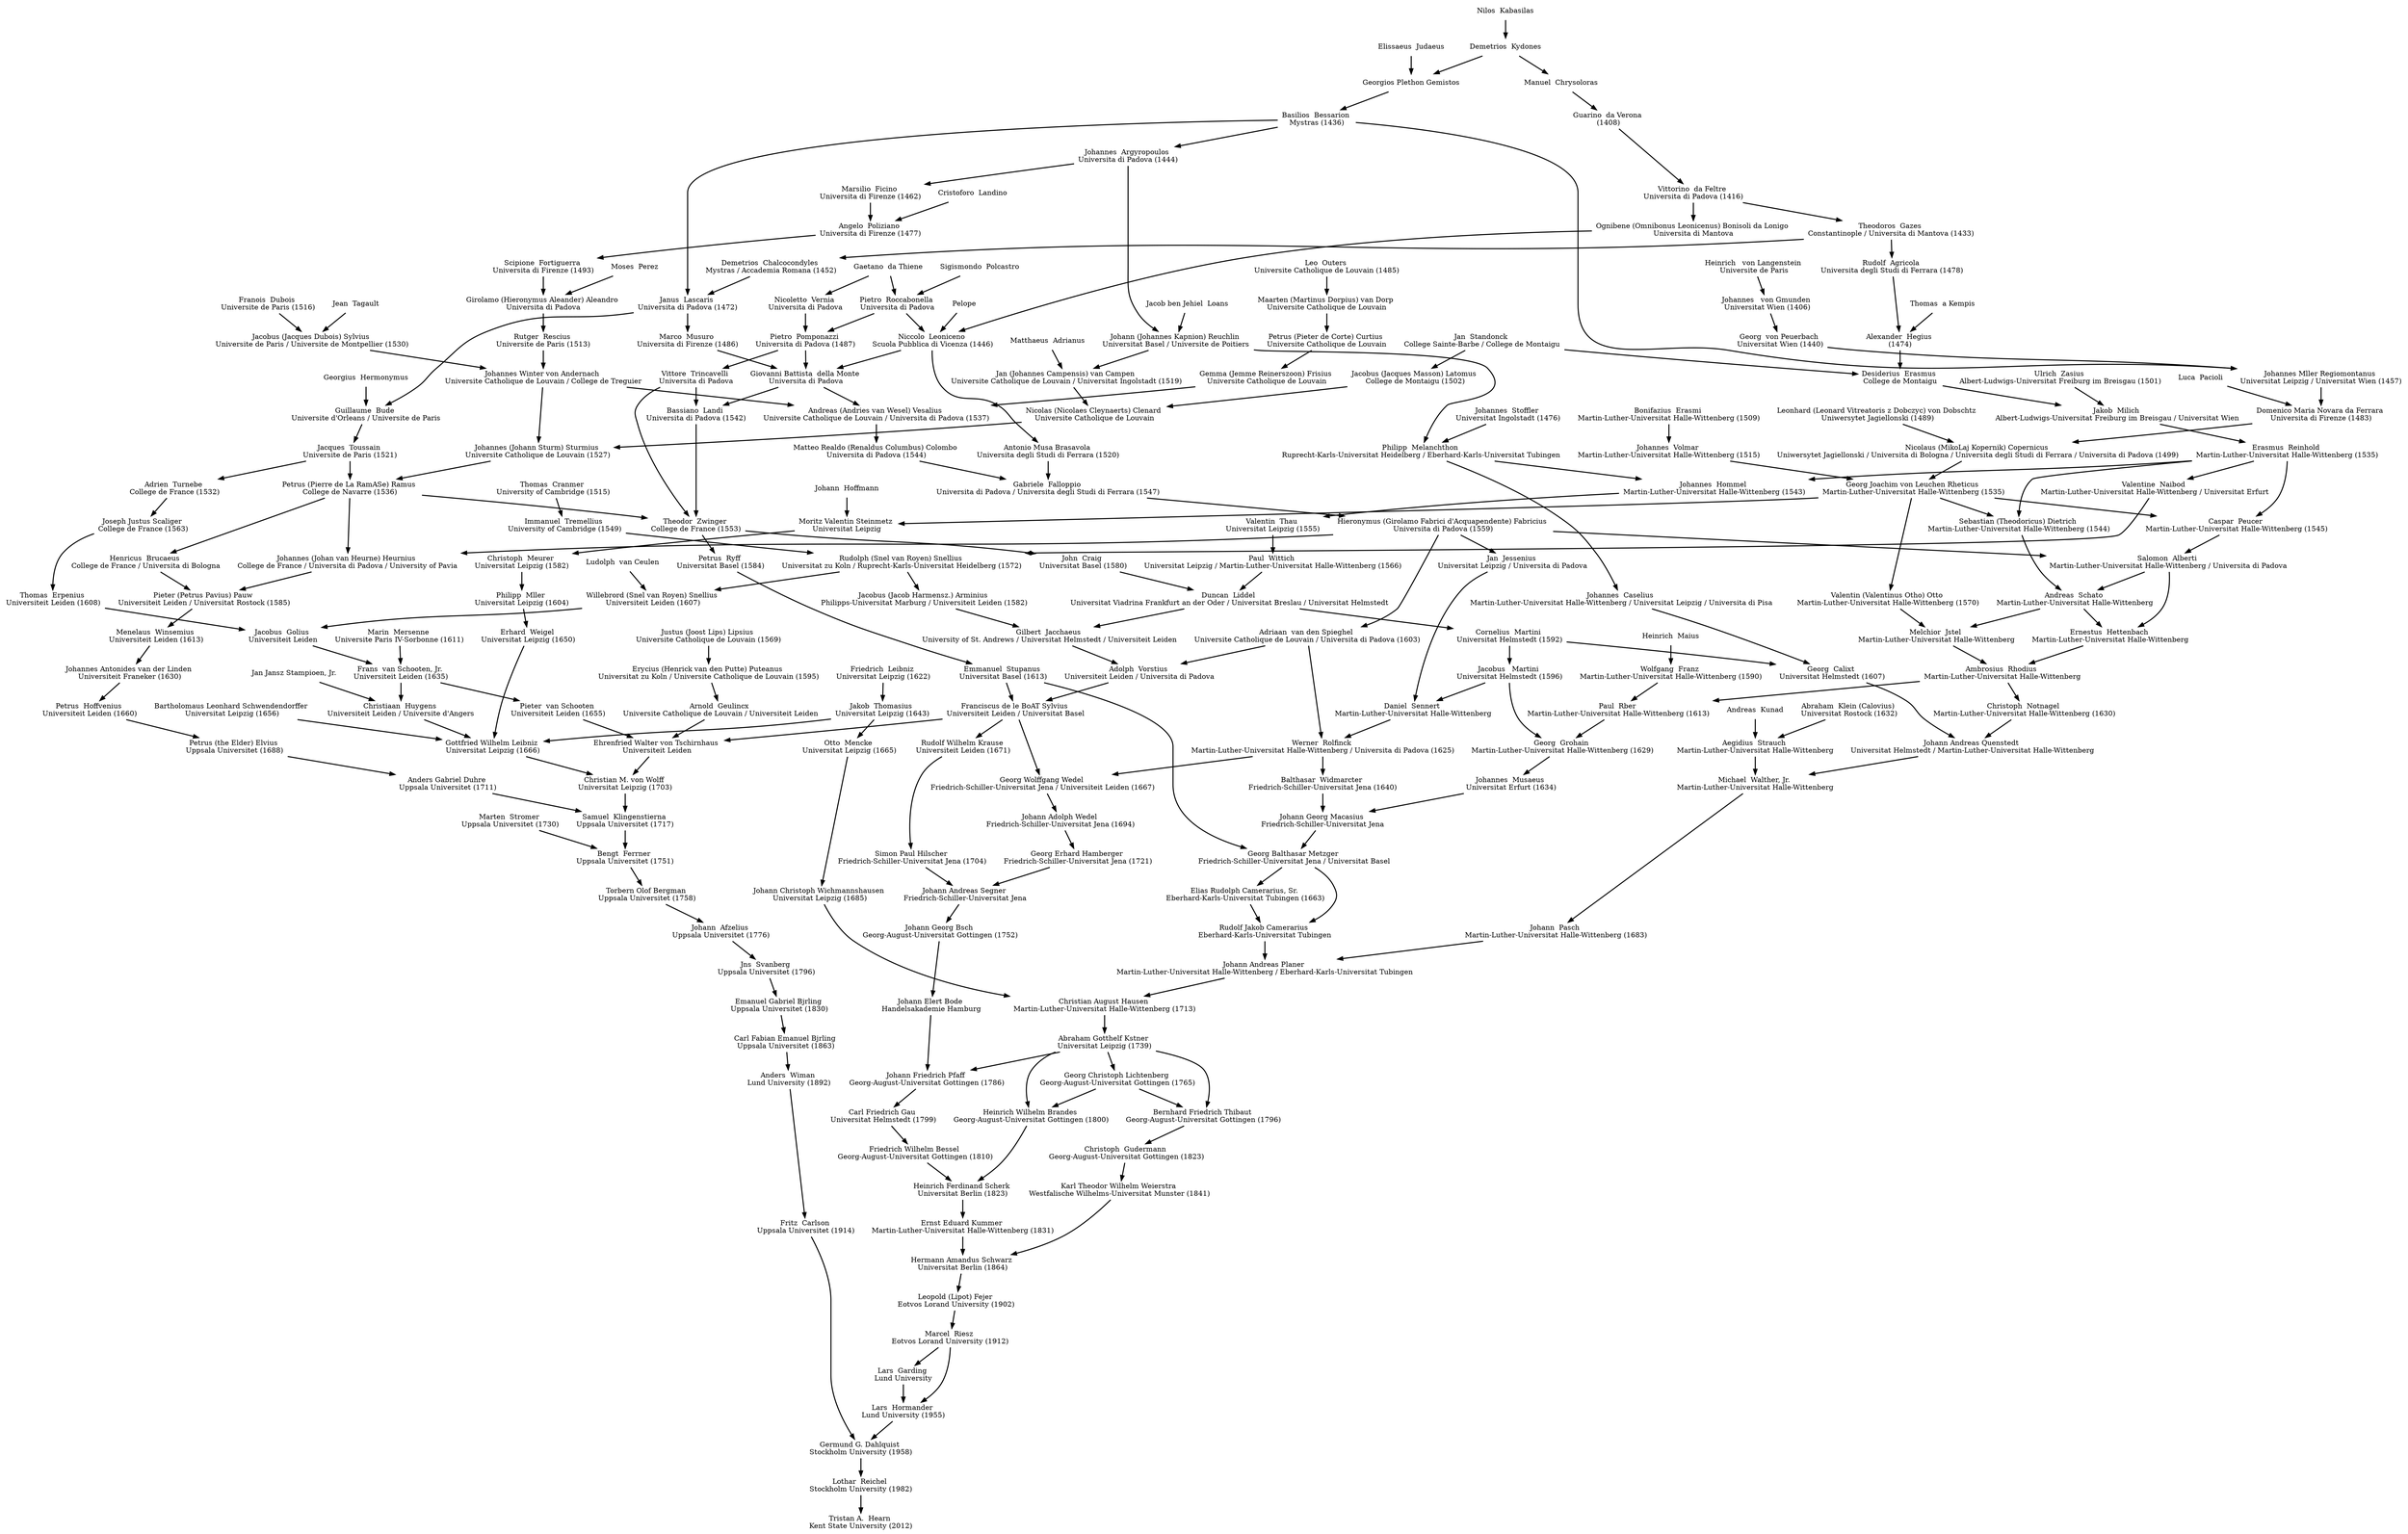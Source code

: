 digraph genealogy {
    graph [charset="utf-8"];
    node [shape=plaintext];
    edge [style=bold];

    162833 [label="Tristan A.  Hearn \nKent State University (2012)"];
    6871 [label="Lothar  Reichel \nStockholm University (1982)"];
    20637 [label="Germund G. Dahlquist \nStockholm University (1958)"];
    20645 [label="Fritz  Carlson \nUppsala Universitet (1914)"];
    17485 [label="Lars  Hormander \nLund University (1955)"];
    19965 [label="Anders  Wiman \nLund University (1892)"];
    44839 [label="Lars  Garding \nLund University"];
    7489 [label="Marcel  Riesz \nEotvos Lorand University (1912)"];
    20367 [label="Carl Fabian Emanuel Bjrling \nUppsala Universitet (1863)"];
    7488 [label="Leopold (Lipot) Fejer \nEotvos Lorand University (1902)"];
    20542 [label="Emanuel Gabriel Bjrling \nUppsala Universitet (1830)"];
    7487 [label="Hermann Amandus Schwarz \nUniversitat Berlin (1864)"];
    20543 [label="Jns  Svanberg \nUppsala Universitet (1796)"];
    18331 [label="Ernst Eduard Kummer \nMartin-Luther-Universitat Halle-Wittenberg (1831)"];
    7486 [label="Karl Theodor Wilhelm Weierstra \nWestfalische Wilhelms-Universitat Munster (1841)"];
    145113 [label="Johann  Afzelius \nUppsala Universitet (1776)"];
    25484 [label="Heinrich Ferdinand Scherk \nUniversitat Berlin (1823)"];
    29458 [label="Christoph  Gudermann \nGeorg-August-Universitat Gottingen (1823)"];
    145115 [label="Torbern Olof Bergman \nUppsala Universitet (1758)"];
    18603 [label="Friedrich Wilhelm Bessel \nGeorg-August-Universitat Gottingen (1810)"];
    65162 [label="Heinrich Wilhelm Brandes \nGeorg-August-Universitat Gottingen (1800)"];
    57667 [label="Bernhard Friedrich Thibaut \nGeorg-August-Universitat Gottingen (1796)"];
    145116 [label="Bengt  Ferrner \nUppsala Universitet (1751)"];
    18231 [label="Carl Friedrich Gau \nUniversitat Helmstedt (1799)"];
    66476 [label="Abraham Gotthelf Kstner \nUniversitat Leipzig (1739)"];
    65161 [label="Georg Christoph Lichtenberg \nGeorg-August-Universitat Gottingen (1765)"];
    145118 [label="Samuel  Klingenstierna \nUppsala Universitet (1717)"];
    145119 [label="Marten  Stromer \nUppsala Universitet (1730)"];
    18230 [label="Johann Friedrich Pfaff \nGeorg-August-Universitat Gottingen (1786)"];
    57670 [label="Christian August Hausen \nMartin-Luther-Universitat Halle-Wittenberg (1713)"];
    145120 [label="Anders Gabriel Duhre \nUppsala Universitet (1711)"];
    47793 [label="Christian M. von Wolff \nUniversitat Leipzig (1703)"];
    127710 [label="Johann Elert Bode \nHandelsakademie Hamburg"];
    128986 [label="Johann Andreas Planer \nMartin-Luther-Universitat Halle-Wittenberg / Eberhard-Karls-Universitat Tubingen"];
    72669 [label="Johann Christoph Wichmannshausen \nUniversitat Leipzig (1685)"];
    145121 [label="Petrus (the Elder) Elvius \nUppsala Universitet (1688)"];
    60985 [label="Gottfried Wilhelm Leibniz \nUniversitat Leipzig (1666)"];
    113719 [label="Ehrenfried Walter von Tschirnhaus \nUniversiteit Leiden"];
    127668 [label="Johann Georg Bsch \nGeorg-August-Universitat Gottingen (1752)"];
    128938 [label="Rudolf Jakob Camerarius \nEberhard-Karls-Universitat Tubingen"];
    128046 [label="Johann  Pasch \nMartin-Luther-Universitat Halle-Wittenberg (1683)"];
    21235 [label="Otto  Mencke \nUniversitat Leipzig (1665)"];
    145122 [label="Petrus  Hoffvenius \nUniversiteit Leiden (1660)"];
    125561 [label="Christiaan  Huygens \nUniversiteit Leiden / Universite d'Angers"];
    143859 [label="Bartholomaus Leonhard Schwendendorffer \nUniversitat Leipzig (1656)"];
    137705 [label="Jakob  Thomasius \nUniversitat Leipzig (1643)"];
    60984 [label="Erhard  Weigel \nUniversitat Leipzig (1650)"];
    119293 [label="Arnold  Geulincx \nUniversite Catholique de Louvain / Universiteit Leiden"];
    132725 [label="Pieter  van Schooten \nUniversiteit Leiden (1655)"];
    101860 [label="Franciscus de le BoAT Sylvius \nUniversiteit Leiden / Universitat Basel"];
    60782 [label="Johann Andreas Segner \nFriedrich-Schiller-Universitat Jena"];
    123974 [label="Georg Balthasar Metzger \nFriedrich-Schiller-Universitat Jena / Universitat Basel"];
    76481 [label="Elias Rudolph Camerarius, Sr. \nEberhard-Karls-Universitat Tubingen (1663)"];
    127962 [label="Michael  Walther, Jr. \nMartin-Luther-Universitat Halle-Wittenberg"];
    145123 [label="Johannes Antonides van der Linden \nUniversiteit Franeker (1630)"];
    125416 [label="Jan Jansz Stampioen, Jr."];
    125450 [label="Frans  van Schooten, Jr. \nUniversiteit Leiden (1635)"];
    143630 [label="Friedrich  Leibniz \nUniversitat Leipzig (1622)"];
    144221 [label="Philipp  Mller \nUniversitat Leipzig (1604)"];
    119272 [label="Erycius (Henrick van den Putte) Puteanus \nUniversitat zu Koln / Universite Catholique de Louvain (1595)"];
    125125 [label="Emmanuel  Stupanus \nUniversitat Basel (1613)"];
    125023 [label="Adolph  Vorstius \nUniversiteit Leiden / Universita di Padova"];
    125886 [label="Georg Erhard Hamberger \nFriedrich-Schiller-Universitat Jena (1721)"];
    125971 [label="Simon Paul Hilscher \nFriedrich-Schiller-Universitat Jena (1704)"];
    128743 [label="Johann Georg Macasius \nFriedrich-Schiller-Universitat Jena"];
    127956 [label="Johann Andreas Quenstedt \nUniversitat Helmstedt / Martin-Luther-Universitat Halle-Wittenberg"];
    127923 [label="Aegidius  Strauch \nMartin-Luther-Universitat Halle-Wittenberg"];
    127165 [label="Menelaus  Winsemius \nUniversiteit Leiden (1613)"];
    125408 [label="Jacobus  Golius \nUniversiteit Leiden"];
    125434 [label="Marin  Mersenne \nUniversite Paris IV-Sorbonne (1611)"];
    144220 [label="Christoph  Meurer \nUniversitat Leipzig (1582)"];
    119254 [label="Justus (Joost Lips) Lipsius \nUniversite Catholique de Louvain (1569)"];
    130248 [label="Petrus  Ryff \nUniversitat Basel (1584)"];
    114992 [label="Gilbert  Jacchaeus \nUniversity of St. Andrews / Universitat Helmstedt / Universiteit Leiden"];
    125006 [label="Adriaan  van den Spieghel \nUniversite Catholique de Louvain / Universita di Padova (1603)"];
    125846 [label="Johann Adolph Wedel \nFriedrich-Schiller-Universitat Jena (1694)"];
    124000 [label="Rudolf Wilhelm Krause \nUniversiteit Leiden (1671)"];
    128931 [label="Johannes  Musaeus \nUniversitat Erfurt (1634)"];
    128411 [label="Balthasar  Widmarcter \nFriedrich-Schiller-Universitat Jena (1640)"];
    128097 [label="Georg  Calixt \nUniversitat Helmstedt (1607)"];
    127724 [label="Christoph  Notnagel \nMartin-Luther-Universitat Halle-Wittenberg (1630)"];
    74384 [label="Abraham  Klein (Calovius) \nUniversitat Rostock (1632)"];
    127911 [label="Andreas  Kunad"];
    125390 [label="Pieter (Petrus Pavius) Pauw \nUniversiteit Leiden / Universitat Rostock (1585)"];
    125378 [label="Thomas  Erpenius \nUniversiteit Leiden (1608)"];
    125302 [label="Willebrord (Snel van Royen) Snellius \nUniversiteit Leiden (1607)"];
    127790 [label="Moritz Valentin Steinmetz \nUniversitat Leipzig"];
    125148 [label="Theodor  Zwinger \nCollege de France (1553)"];
    126489 [label="Jacobus (Jacob Harmensz.) Arminius \nPhilipps-Universitat Marburg / Universiteit Leiden (1582)"];
    128122 [label="Duncan  Liddel \nUniversitat Viadrina Frankfurt an der Oder / Universitat Breslau / Universitat Helmstedt"];
    125109 [label="Hieronymus (Girolamo Fabrici d'Acquapendente) Fabricius \nUniversita di Padova (1559)"];
    125488 [label="Georg Wolffgang Wedel \nFriedrich-Schiller-Universitat Jena / Universiteit Leiden (1667)"];
    128991 [label="Georg  Grohain \nMartin-Luther-Universitat Halle-Wittenberg (1629)"];
    125154 [label="Werner  Rolfinck \nMartin-Luther-Universitat Halle-Wittenberg / Universita di Padova (1625)"];
    128104 [label="Johannes  Caselius \nMartin-Luther-Universitat Halle-Wittenberg / Universitat Leipzig / Universita di Pisa"];
    128105 [label="Cornelius  Martini \nUniversitat Helmstedt (1592)"];
    127606 [label="Ambrosius  Rhodius \nMartin-Luther-Universitat Halle-Wittenberg"];
    125373 [label="Henricus  Brucaeus \nCollege de France / Universita di Bologna"];
    125124 [label="Johannes (Johan van Heurne) Heurnius \nCollege de France / Universita di Padova / University of Pavia"];
    131577 [label="Joseph Justus Scaliger \nCollege de France (1563)"];
    125232 [label="Ludolph  van Ceulen"];
    125181 [label="Rudolph (Snel van Royen) Snellius \nUniversitat zu Koln / Ruprecht-Karls-Universitat Heidelberg (1572)"];
    127737 [label="Johann  Hoffmann"];
    126827 [label="Georg Joachim von Leuchen Rheticus \nMartin-Luther-Universitat Halle-Wittenberg (1535)"];
    152906 [label="Bassiano  Landi \nUniversita di Padova (1542)"];
    125047 [label="Petrus (Pierre de La RamASe) Ramus \nCollege de Navarre (1536)"];
    152905 [label="Vittore  Trincavelli \nUniversita di Padova"];
    128305 [label="John  Craig \nUniversitat Basel (1580)"];
    128348 [label="Paul  Wittich \nUniversitat Leipzig / Martin-Luther-Universitat Halle-Wittenberg (1566)"];
    125142 [label="Gabriele  Falloppio \nUniversita di Padova / Universita degli Studi di Ferrara (1547)"];
    127848 [label="Jacobus   Martini \nUniversitat Helmstedt (1596)"];
    129009 [label="Paul  Rber \nMartin-Luther-Universitat Halle-Wittenberg (1613)"];
    126111 [label="Daniel  Sennert \nMartin-Luther-Universitat Halle-Wittenberg"];
    126956 [label="Philipp  Melanchthon \nRuprecht-Karls-Universitat Heidelberg / Eberhard-Karls-Universitat Tubingen"];
    127461 [label="Ernestus  Hettenbach \nMartin-Luther-Universitat Halle-Wittenberg"];
    127459 [label="Melchior  Jstel \nMartin-Luther-Universitat Halle-Wittenberg"];
    131606 [label="Adrien  Turnebe \nCollege de France (1532)"];
    125160 [label="Valentine  Naibod \nMartin-Luther-Universitat Halle-Wittenberg / Universitat Erfurt"];
    125159 [label="Immanuel  Tremellius \nUniversity of Cambridge (1549)"];
    126177 [label="Nicolaus (MikoLaj Kopernik) Copernicus \nUniwersytet Jagiellonski / Universita di Bologna / Universita degli Studi di Ferrara / Universita di Padova (1499)"];
    126730 [label="Johannes  Volmar \nMartin-Luther-Universitat Halle-Wittenberg (1515)"];
    152904 [label="Giovanni Battista  della Monte \nUniversita di Padova"];
    125665 [label="Johannes (Johann Sturm) Sturmius \nUniversite Catholique de Louvain (1527)"];
    131546 [label="Jacques  Toussain \nUniversite de Paris (1521)"];
    152903 [label="Pietro  Pomponazzi \nUniversita di Padova (1487)"];
    127092 [label="Valentin  Thau \nUniversitat Leipzig (1555)"];
    127245 [label="Antonio Musa Brasavola \nUniversita degli Studi di Ferrara (1520)"];
    125303 [label="Matteo Realdo (Renaldus Columbus) Colombo \nUniversita di Padova (1544)"];
    143642 [label="Wolfgang  Franz \nMartin-Luther-Universitat Halle-Wittenberg (1590)"];
    127278 [label="Jan  Jessenius \nUniversitat Leipzig / Universita di Padova"];
    125760 [label="Johann (Johannes Kapnion) Reuchlin \nUniversitat Basel / Universite de Poitiers"];
    127107 [label="Johannes  Stoffler \nUniversitat Ingolstadt (1476)"];
    127252 [label="Salomon  Alberti \nMartin-Luther-Universitat Halle-Wittenberg / Universita di Padova"];
    127275 [label="Andreas  Schato \nMartin-Luther-Universitat Halle-Wittenberg"];
    127061 [label="Valentin (Valentinus Otho) Otto \nMartin-Luther-Universitat Halle-Wittenberg (1570)"];
    126736 [label="Erasmus  Reinhold \nMartin-Luther-Universitat Halle-Wittenberg (1535)"];
    141571 [label="Thomas  Cranmer \nUniversity of Cambridge (1515)"];
    126113 [label="Leonhard (Leonard Vitreatoris z Dobczyc) von Dobschtz \nUniwersytet Jagiellonski (1489)"];
    126112 [label="Domenico Maria Novara da Ferrara \nUniversita di Firenze (1483)"];
    126724 [label="Bonifazius  Erasmi \nMartin-Luther-Universitat Halle-Wittenberg (1509)"];
    127166 [label="Niccolo  Leoniceno \nScuola Pubblica di Vicenza (1446)"];
    152901 [label="Marco  Musuro \nUniversita di Firenze (1486)"];
    119159 [label="Johannes Winter von Andernach \nUniversite Catholique de Louvain / College de Treguier"];
    125658 [label="Nicolas (Nicolaes Cleynaerts) Clenard \nUniversite Catholique de Louvain"];
    131517 [label="Guillaume  Bude \nUniversite d'Orleans / Universite de Paris"];
    136726 [label="Pietro  Roccabonella \nUniversita di Padova"];
    152902 [label="Nicoletto  Vernia \nUniversita di Padova"];
    127011 [label="Johannes  Hommel \nMartin-Luther-Universitat Halle-Wittenberg (1543)"];
    119178 [label="Andreas (Andries van Wesel) Vesalius \nUniversite Catholique de Louvain / Universita di Padova (1537)"];
    152669 [label="Heinrich  Maius"];
    131444 [label="Johannes  Argyropoulos \nUniversita di Padova (1444)"];
    125755 [label="Jacob ben Jehiel  Loans"];
    126875 [label="Caspar  Peucer \nMartin-Luther-Universitat Halle-Wittenberg (1545)"];
    126957 [label="Sebastian (Theodoricus) Dietrich \nMartin-Luther-Universitat Halle-Wittenberg (1544)"];
    126667 [label="Jakob  Milich \nAlbert-Ludwigs-Universitat Freiburg im Breisgau / Universitat Wien"];
    126888 [label="Luca  Pacioli"];
    126109 [label="Johannes Mller Regiomontanus \nUniversitat Leipzig / Universitat Wien (1457)"];
    149192 [label="Ognibene (Omnibonus Leonicenus) Bonisoli da Lonigo \nUniversita di Mantova"];
    127144 [label="Pelope"];
    131541 [label="Janus  Lascaris \nUniversita di Padova (1472)"];
    126571 [label="Rutger  Rescius \nUniversite de Paris (1513)"];
    125422 [label="Jacobus (Jacques Dubois) Sylvius \nUniversite de Paris / Universite de Montpellier (1530)"];
    125682 [label="Jan (Johannes Campensis) van Campen \nUniversite Catholique de Louvain / Universitat Ingolstadt (1519)"];
    125681 [label="Jacobus (Jacques Masson) Latomus \nCollege de Montaigu (1502)"];
    131443 [label="Georgius  Hermonymus"];
    164338 [label="Sigismondo  Polcastro"];
    148882 [label="Gaetano  da Thiene"];
    119097 [label="Gemma (Jemme Reinerszoon) Frisius \nUniversite Catholique de Louvain"];
    131561 [label="Basilios  Bessarion \nMystras (1436)"];
    125938 [label="Desiderius  Erasmus \nCollege de Montaigu"];
    126659 [label="Ulrich  Zasius \nAlbert-Ludwigs-Universitat Freiburg im Breisgau (1501)"];
    126087 [label="Georg  von Peuerbach \nUniversitat Wien (1440)"];
    134873 [label="Vittorino  da Feltre \nUniversita di Padova (1416)"];
    131576 [label="Demetrios  Chalcocondyles \nMystras / Accademia Romana (1452)"];
    127181 [label="Girolamo (Hieronymus Aleander) Aleandro \nUniversita di Padova"];
    128987 [label="Franois  Dubois \nUniversite de Paris (1516)"];
    128921 [label="Jean  Tagault"];
    125794 [label="Matthaeus  Adrianus"];
    125888 [label="Jan  Standonck \nCollege Sainte-Barbe / College de Montaigu"];
    125892 [label="Petrus (Pieter de Corte) Curtius \nUniversite Catholique de Louvain"];
    131575 [label="Georgios Plethon Gemistos"];
    125898 [label="Alexander  Hegius \n(1474)"];
    126887 [label="Johannes   von Gmunden \nUniversitat Wien (1406)"];
    134931 [label="Guarino  da Verona \n(1408)"];
    131584 [label="Theodoros  Gazes \nConstantinople / Universita di Mantova (1433)"];
    131447 [label="Scipione  Fortiguerra \nUniversita di Firenze (1493)"];
    131446 [label="Moses  Perez"];
    125894 [label="Maarten (Martinus Dorpius) van Dorp \nUniversite Catholique de Louvain"];
    134781 [label="Elissaeus  Judaeus"];
    134780 [label="Demetrios  Kydones"];
    128012 [label="Rudolf  Agricola \nUniversita degli Studi di Ferrara (1478)"];
    140181 [label="Thomas  a Kempis"];
    127264 [label="Heinrich   von Langenstein \nUniversite de Paris"];
    135185 [label="Manuel  Chrysoloras"];
    131535 [label="Angelo  Poliziano \nUniversita di Firenze (1477)"];
    125897 [label="Leo  Outers \nUniversite Catholique de Louvain (1485)"];
    146365 [label="Nilos  Kabasilas"];
    131539 [label="Marsilio  Ficino \nUniversita di Firenze (1462)"];
    131540 [label="Cristoforo  Landino"];

    6871 -> 162833;
    20637 -> 6871;
    20645 -> 20637;
    17485 -> 20637;
    19965 -> 20645;
    44839 -> 17485;
    7489 -> 17485;
    20367 -> 19965;
    7489 -> 44839;
    7488 -> 7489;
    20542 -> 20367;
    7487 -> 7488;
    20543 -> 20542;
    18331 -> 7487;
    7486 -> 7487;
    145113 -> 20543;
    25484 -> 18331;
    29458 -> 7486;
    145115 -> 145113;
    18603 -> 25484;
    65162 -> 25484;
    57667 -> 29458;
    145116 -> 145115;
    18231 -> 18603;
    66476 -> 65162;
    65161 -> 65162;
    66476 -> 57667;
    65161 -> 57667;
    145118 -> 145116;
    145119 -> 145116;
    18230 -> 18231;
    57670 -> 66476;
    66476 -> 65161;
    145120 -> 145118;
    47793 -> 145118;
    127710 -> 18230;
    66476 -> 18230;
    128986 -> 57670;
    72669 -> 57670;
    145121 -> 145120;
    60985 -> 47793;
    113719 -> 47793;
    127668 -> 127710;
    128938 -> 128986;
    128046 -> 128986;
    21235 -> 72669;
    145122 -> 145121;
    125561 -> 60985;
    143859 -> 60985;
    137705 -> 60985;
    60984 -> 60985;
    119293 -> 113719;
    132725 -> 113719;
    101860 -> 113719;
    60782 -> 127668;
    123974 -> 128938;
    76481 -> 128938;
    127962 -> 128046;
    137705 -> 21235;
    145123 -> 145122;
    125416 -> 125561;
    125450 -> 125561;
    143630 -> 137705;
    144221 -> 60984;
    119272 -> 119293;
    125450 -> 132725;
    125125 -> 101860;
    125023 -> 101860;
    125886 -> 60782;
    125971 -> 60782;
    128743 -> 123974;
    125125 -> 123974;
    123974 -> 76481;
    127956 -> 127962;
    127923 -> 127962;
    127165 -> 145123;
    125408 -> 125450;
    125434 -> 125450;
    144220 -> 144221;
    119254 -> 119272;
    130248 -> 125125;
    114992 -> 125023;
    125006 -> 125023;
    125846 -> 125886;
    124000 -> 125971;
    128931 -> 128743;
    128411 -> 128743;
    128097 -> 127956;
    127724 -> 127956;
    74384 -> 127923;
    127911 -> 127923;
    125390 -> 127165;
    125378 -> 125408;
    125302 -> 125408;
    127790 -> 144220;
    125148 -> 130248;
    126489 -> 114992;
    128122 -> 114992;
    125109 -> 125006;
    125488 -> 125846;
    101860 -> 124000;
    128991 -> 128931;
    125154 -> 128411;
    128104 -> 128097;
    128105 -> 128097;
    127606 -> 127724;
    125373 -> 125390;
    125124 -> 125390;
    131577 -> 125378;
    125232 -> 125302;
    125181 -> 125302;
    127737 -> 127790;
    126827 -> 127790;
    152906 -> 125148;
    125047 -> 125148;
    152905 -> 125148;
    125181 -> 126489;
    128305 -> 128122;
    128348 -> 128122;
    125142 -> 125109;
    125154 -> 125488;
    101860 -> 125488;
    127848 -> 128991;
    129009 -> 128991;
    126111 -> 125154;
    125006 -> 125154;
    126956 -> 128104;
    128122 -> 128105;
    127461 -> 127606;
    127459 -> 127606;
    125047 -> 125373;
    125109 -> 125124;
    125047 -> 125124;
    131606 -> 131577;
    125160 -> 125181;
    125159 -> 125181;
    126177 -> 126827;
    126730 -> 126827;
    152904 -> 152906;
    152905 -> 152906;
    125665 -> 125047;
    131546 -> 125047;
    152903 -> 152905;
    125148 -> 128305;
    127092 -> 128348;
    127245 -> 125142;
    125303 -> 125142;
    128105 -> 127848;
    143642 -> 129009;
    127606 -> 129009;
    127278 -> 126111;
    127848 -> 126111;
    125760 -> 126956;
    127107 -> 126956;
    127252 -> 127461;
    127275 -> 127461;
    127061 -> 127459;
    127275 -> 127459;
    131546 -> 131606;
    126736 -> 125160;
    141571 -> 125159;
    126113 -> 126177;
    126112 -> 126177;
    126724 -> 126730;
    127166 -> 152904;
    152901 -> 152904;
    152903 -> 152904;
    119159 -> 125665;
    125658 -> 125665;
    131517 -> 131546;
    136726 -> 152903;
    152902 -> 152903;
    127011 -> 127092;
    127166 -> 127245;
    119178 -> 125303;
    152669 -> 143642;
    125109 -> 127278;
    131444 -> 125760;
    125755 -> 125760;
    125109 -> 127252;
    126875 -> 127252;
    127252 -> 127275;
    126957 -> 127275;
    126827 -> 127061;
    126667 -> 126736;
    126888 -> 126112;
    126109 -> 126112;
    149192 -> 127166;
    127144 -> 127166;
    136726 -> 127166;
    131541 -> 152901;
    126571 -> 119159;
    125422 -> 119159;
    125682 -> 125658;
    125681 -> 125658;
    131443 -> 131517;
    131541 -> 131517;
    164338 -> 136726;
    148882 -> 136726;
    148882 -> 152902;
    126956 -> 127011;
    126736 -> 127011;
    119159 -> 119178;
    119097 -> 119178;
    152904 -> 119178;
    131561 -> 131444;
    126736 -> 126875;
    126827 -> 126875;
    126736 -> 126957;
    126827 -> 126957;
    125938 -> 126667;
    126659 -> 126667;
    131561 -> 126109;
    126087 -> 126109;
    134873 -> 149192;
    131561 -> 131541;
    131576 -> 131541;
    127181 -> 126571;
    128987 -> 125422;
    128921 -> 125422;
    125794 -> 125682;
    125760 -> 125682;
    125888 -> 125681;
    125892 -> 119097;
    131575 -> 131561;
    125898 -> 125938;
    125888 -> 125938;
    126887 -> 126087;
    134931 -> 134873;
    131584 -> 131576;
    131447 -> 127181;
    131446 -> 127181;
    125894 -> 125892;
    134781 -> 131575;
    134780 -> 131575;
    128012 -> 125898;
    140181 -> 125898;
    127264 -> 126887;
    135185 -> 134931;
    134873 -> 131584;
    131535 -> 131447;
    125897 -> 125894;
    146365 -> 134780;
    131584 -> 128012;
    134780 -> 135185;
    131539 -> 131535;
    131540 -> 131535;
    131444 -> 131539;
}
